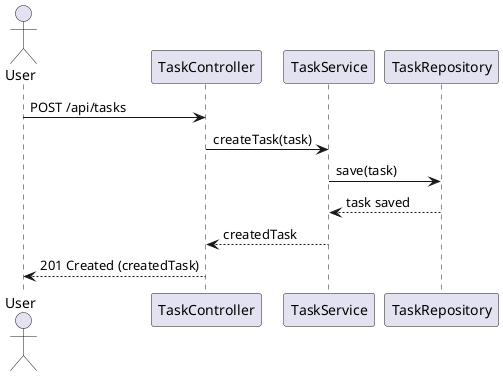 @startuml
actor User
participant "TaskController" as TC
participant "TaskService" as TS
participant "TaskRepository" as TR

User -> TC: POST /api/tasks
TC -> TS: createTask(task)
TS -> TR: save(task)
TR --> TS: task saved
TS --> TC: createdTask
TC --> User: 201 Created (createdTask)
@enduml
